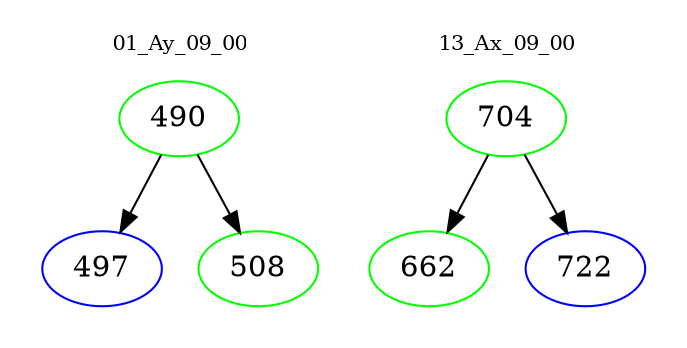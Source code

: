 digraph{
subgraph cluster_0 {
color = white
label = "01_Ay_09_00";
fontsize=10;
T0_490 [label="490", color="green"]
T0_490 -> T0_497 [color="black"]
T0_497 [label="497", color="blue"]
T0_490 -> T0_508 [color="black"]
T0_508 [label="508", color="green"]
}
subgraph cluster_1 {
color = white
label = "13_Ax_09_00";
fontsize=10;
T1_704 [label="704", color="green"]
T1_704 -> T1_662 [color="black"]
T1_662 [label="662", color="green"]
T1_704 -> T1_722 [color="black"]
T1_722 [label="722", color="blue"]
}
}
